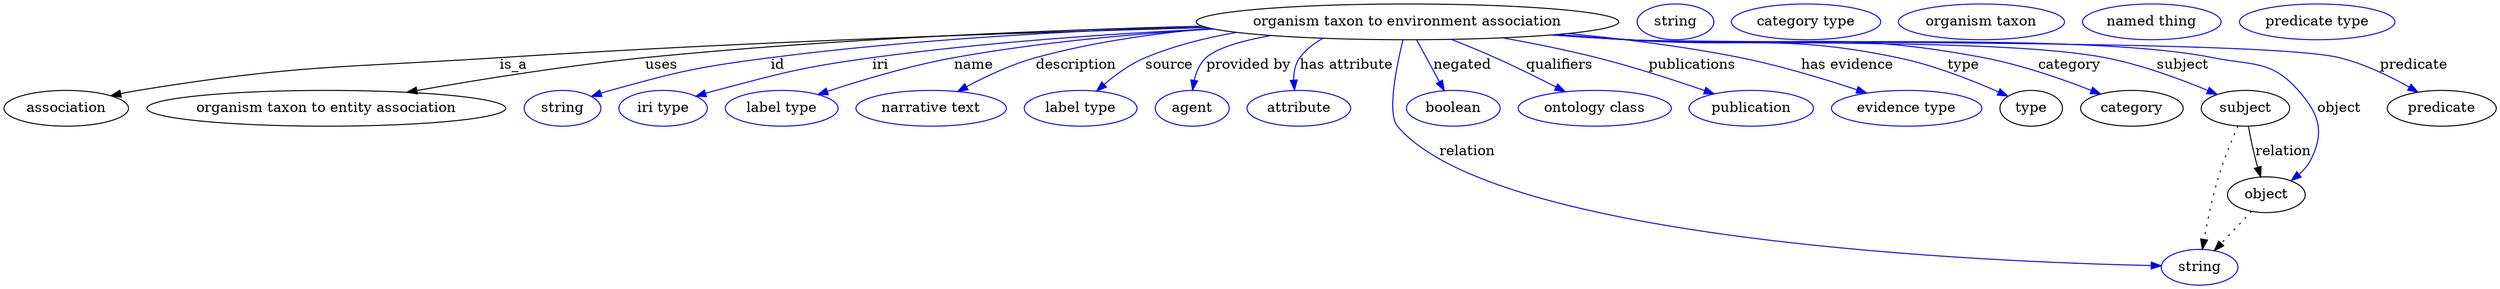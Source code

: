digraph {
	graph [bb="0,0,2498,283"];
	node [label="\N"];
	"organism taxon to environment association"	[height=0.5,
		label="organism taxon to environment association",
		pos="1406.4,265",
		width=5.8856];
	association	[height=0.5,
		pos="62.394,178",
		width=1.7332];
	"organism taxon to environment association" -> association	[label=is_a,
		lp="509.39,221.5",
		pos="e,106.89,190.69 1205,259.3 1020.3,254.26 739.22,244.79 495.39,229 334.18,218.56 292.81,222.21 133.39,196 128,195.11 122.41,194.04 \
116.84,192.88"];
	"organism taxon to entity association"	[height=0.5,
		pos="322.39,178",
		width=5.0009];
	"organism taxon to environment association" -> "organism taxon to entity association"	[label=uses,
		lp="657.89,221.5",
		pos="e,403.04,194.15 1200.6,260.7 1046.3,256.75 830.22,248.06 641.39,229 563.97,221.18 476.71,207.14 413.05,195.92"];
	id	[color=blue,
		height=0.5,
		label=string,
		pos="558.39,178",
		width=1.0652];
	"organism taxon to environment association" -> id	[color=blue,
		label=id,
		lp="774.39,221.5",
		pos="e,587.38,189.99 1201.4,260.45 1075.7,256.37 911.74,247.64 767.39,229 694.95,219.64 676.77,215.57 606.39,196 603.29,195.14 600.09,\
194.17 596.89,193.15",
		style=solid];
	iri	[color=blue,
		height=0.5,
		label="iri type",
		pos="659.39,178",
		width=1.2277];
	"organism taxon to environment association" -> iri	[color=blue,
		label=iri,
		lp="877.39,221.5",
		pos="e,692.32,190.14 1211.2,257.95 1109.1,253.11 982.09,244.44 869.39,229 798.75,219.32 781.32,214.25 712.39,196 709.02,195.11 705.55,\
194.13 702.07,193.11",
		style=solid];
	name	[color=blue,
		height=0.5,
		label="label type",
		pos="778.39,178",
		width=1.5707];
	"organism taxon to environment association" -> name	[color=blue,
		label=name,
		lp="971.39,221.5",
		pos="e,814.66,191.84 1212.1,257.81 1131,252.97 1036.2,244.35 951.39,229 907.57,221.07 858.96,206.48 824.45,195.11",
		style=solid];
	description	[color=blue,
		height=0.5,
		label="narrative text",
		pos="928.39,178",
		width=2.0943];
	"organism taxon to environment association" -> description	[color=blue,
		label=description,
		lp="1073.9,221.5",
		pos="e,955.01,194.9 1209,258.43 1151.6,253.35 1089.4,244.43 1033.4,229 1009.2,222.33 983.74,210.35 963.95,199.78",
		style=solid];
	source	[color=blue,
		height=0.5,
		label="label type",
		pos="1078.4,178",
		width=1.5707];
	"organism taxon to environment association" -> source	[color=blue,
		label=source,
		lp="1167.4,221.5",
		pos="e,1094.5,195.3 1235,254.37 1203.7,248.95 1172,240.89 1143.4,229 1128.2,222.69 1113.5,211.92 1102,201.98",
		style=solid];
	"provided by"	[color=blue,
		height=0.5,
		label=agent,
		pos="1190.4,178",
		width=1.0291];
	"organism taxon to environment association" -> "provided by"	[color=blue,
		label="provided by",
		lp="1246.9,221.5",
		pos="e,1190.7,196.24 1269.3,251.22 1240.4,246.06 1215.4,238.9 1204.4,229 1197.9,223.16 1194.3,214.6 1192.4,206.2",
		style=solid];
	"has attribute"	[color=blue,
		height=0.5,
		label=attribute,
		pos="1297.4,178",
		width=1.4443];
	"organism taxon to environment association" -> "has attribute"	[color=blue,
		label="has attribute",
		lp="1345.4,221.5",
		pos="e,1293.1,196.35 1321.6,248.42 1312.6,243.56 1304.5,237.23 1298.4,229 1293.6,222.6 1292.2,214.36 1292.2,206.43",
		style=solid];
	relation	[color=blue,
		height=0.5,
		label=string,
		pos="2200.4,18",
		width=1.0652];
	"organism taxon to environment association" -> relation	[color=blue,
		label=relation,
		lp="1466.4,134.5",
		pos="e,2162.1,19.518 1401.9,246.98 1395.5,220.91 1385.7,172.78 1396.4,160 1494.2,43.578 1992.9,23.262 2151.7,19.736",
		style=solid];
	negated	[color=blue,
		height=0.5,
		label=boolean,
		pos="1452.4,178",
		width=1.2999];
	"organism taxon to environment association" -> negated	[color=blue,
		label=negated,
		lp="1461.4,221.5",
		pos="e,1443.3,195.89 1415.7,246.8 1422.2,234.74 1431.1,218.4 1438.4,204.79",
		style=solid];
	qualifiers	[color=blue,
		height=0.5,
		label="ontology class",
		pos="1593.4,178",
		width=2.1304];
	"organism taxon to environment association" -> qualifiers	[color=blue,
		label=qualifiers,
		lp="1558.9,221.5",
		pos="e,1563.8,194.8 1450.6,247.32 1464.7,241.75 1480.3,235.35 1494.4,229 1514.6,219.91 1536.6,208.9 1554.7,199.53",
		style=solid];
	publications	[color=blue,
		height=0.5,
		label=publication,
		pos="1750.4,178",
		width=1.7332];
	"organism taxon to environment association" -> publications	[color=blue,
		label=publications,
		lp="1692.4,221.5",
		pos="e,1713.5,192.51 1502.1,248.9 1532.5,243.44 1566,236.7 1596.4,229 1633,219.72 1673.7,206.4 1704,195.84",
		style=solid];
	"has evidence"	[color=blue,
		height=0.5,
		label="evidence type",
		pos="1906.4,178",
		width=2.0943];
	"organism taxon to environment association" -> "has evidence"	[color=blue,
		label="has evidence",
		lp="1847.9,221.5",
		pos="e,1866.3,193.38 1567.4,253.29 1622.6,248 1684.5,240.24 1740.4,229 1780.1,221.01 1823.9,207.61 1856.6,196.68",
		style=solid];
	type	[height=0.5,
		pos="2031.4,178",
		width=0.86659];
	"organism taxon to environment association" -> type	[color=blue,
		label=type,
		lp="1963.4,221.5",
		pos="e,2008,190.32 1556.2,252.27 1580,250.46 1604.4,248.65 1627.4,247 1747.8,238.37 1780.2,253.62 1898.4,229 1933.9,221.61 1972.5,206.23 \
1998.9,194.46",
		style=solid];
	category	[height=0.5,
		pos="2132.4,178",
		width=1.4263];
	"organism taxon to environment association" -> category	[color=blue,
		label=category,
		lp="2069.9,221.5",
		pos="e,2101.1,192.3 1554.4,252.08 1578.8,250.27 1603.8,248.51 1627.4,247 1785.5,236.92 1827.7,258.47 1983.4,229 2021,221.88 2062.1,207.57 \
2091.6,196.08",
		style=solid];
	subject	[height=0.5,
		pos="2246.4,178",
		width=1.2277];
	"organism taxon to environment association" -> subject	[color=blue,
		label=subject,
		lp="2183.4,221.5",
		pos="e,2217.9,191.98 1552.6,251.95 1577.5,250.12 1603.2,248.39 1627.4,247 1733.5,240.92 2001,248.99 2105.4,229 2141.4,222.1 2180.7,207.57 \
2208.6,195.95",
		style=solid];
	object	[height=0.5,
		pos="2267.4,91",
		width=1.0832];
	"organism taxon to environment association" -> object	[color=blue,
		label=object,
		lp="2340.4,178",
		pos="e,2292.3,105.25 1551.7,251.87 1576.9,250.03 1602.9,248.32 1627.4,247 1757.5,240 2085.7,254.7 2213.4,229 2253.5,220.92 2272.4,226.77 \
2299.4,196 2320,172.55 2326.1,155.03 2312.4,127 2309.5,121.17 2305.2,116.02 2300.3,111.6",
		style=solid];
	predicate	[height=0.5,
		pos="2443.4,178",
		width=1.5165];
	"organism taxon to environment association" -> predicate	[color=blue,
		label=predicate,
		lp="2415.4,221.5",
		pos="e,2419.5,194.23 1550.8,251.82 1576.3,249.97 1602.6,248.27 1627.4,247 1706.5,242.96 2263.4,247.73 2340.4,229 2365.2,222.96 2391.1,\
210.36 2410.7,199.33",
		style=solid];
	association_type	[color=blue,
		height=0.5,
		label=string,
		pos="1674.4,265",
		width=1.0652];
	association_category	[color=blue,
		height=0.5,
		label="category type",
		pos="1805.4,265",
		width=2.0762];
	subject -> relation	[pos="e,2203.1,36.136 2238.8,160.24 2232.9,146.64 2224.8,126.88 2219.4,109 2213.1,88.265 2208.2,64.241 2204.9,46.231",
		style=dotted];
	subject -> object	[label=relation,
		lp="2284.4,134.5",
		pos="e,2261.7,108.98 2249.4,159.77 2251.2,150.09 2253.6,137.8 2256.4,127 2257.1,124.32 2257.9,121.53 2258.7,118.76"];
	"organism taxon to environment association_subject"	[color=blue,
		height=0.5,
		label="organism taxon",
		pos="1981.4,265",
		width=2.3109];
	object -> relation	[pos="e,2215.2,34.713 2252.5,74.243 2243.6,64.775 2232.1,52.56 2222.1,42.024",
		style=dotted];
	"organism taxon to environment association_object"	[color=blue,
		height=0.5,
		label="named thing",
		pos="2152.4,265",
		width=1.9318];
	"organism taxon to environment association_predicate"	[color=blue,
		height=0.5,
		label="predicate type",
		pos="2318.4,265",
		width=2.1665];
}
